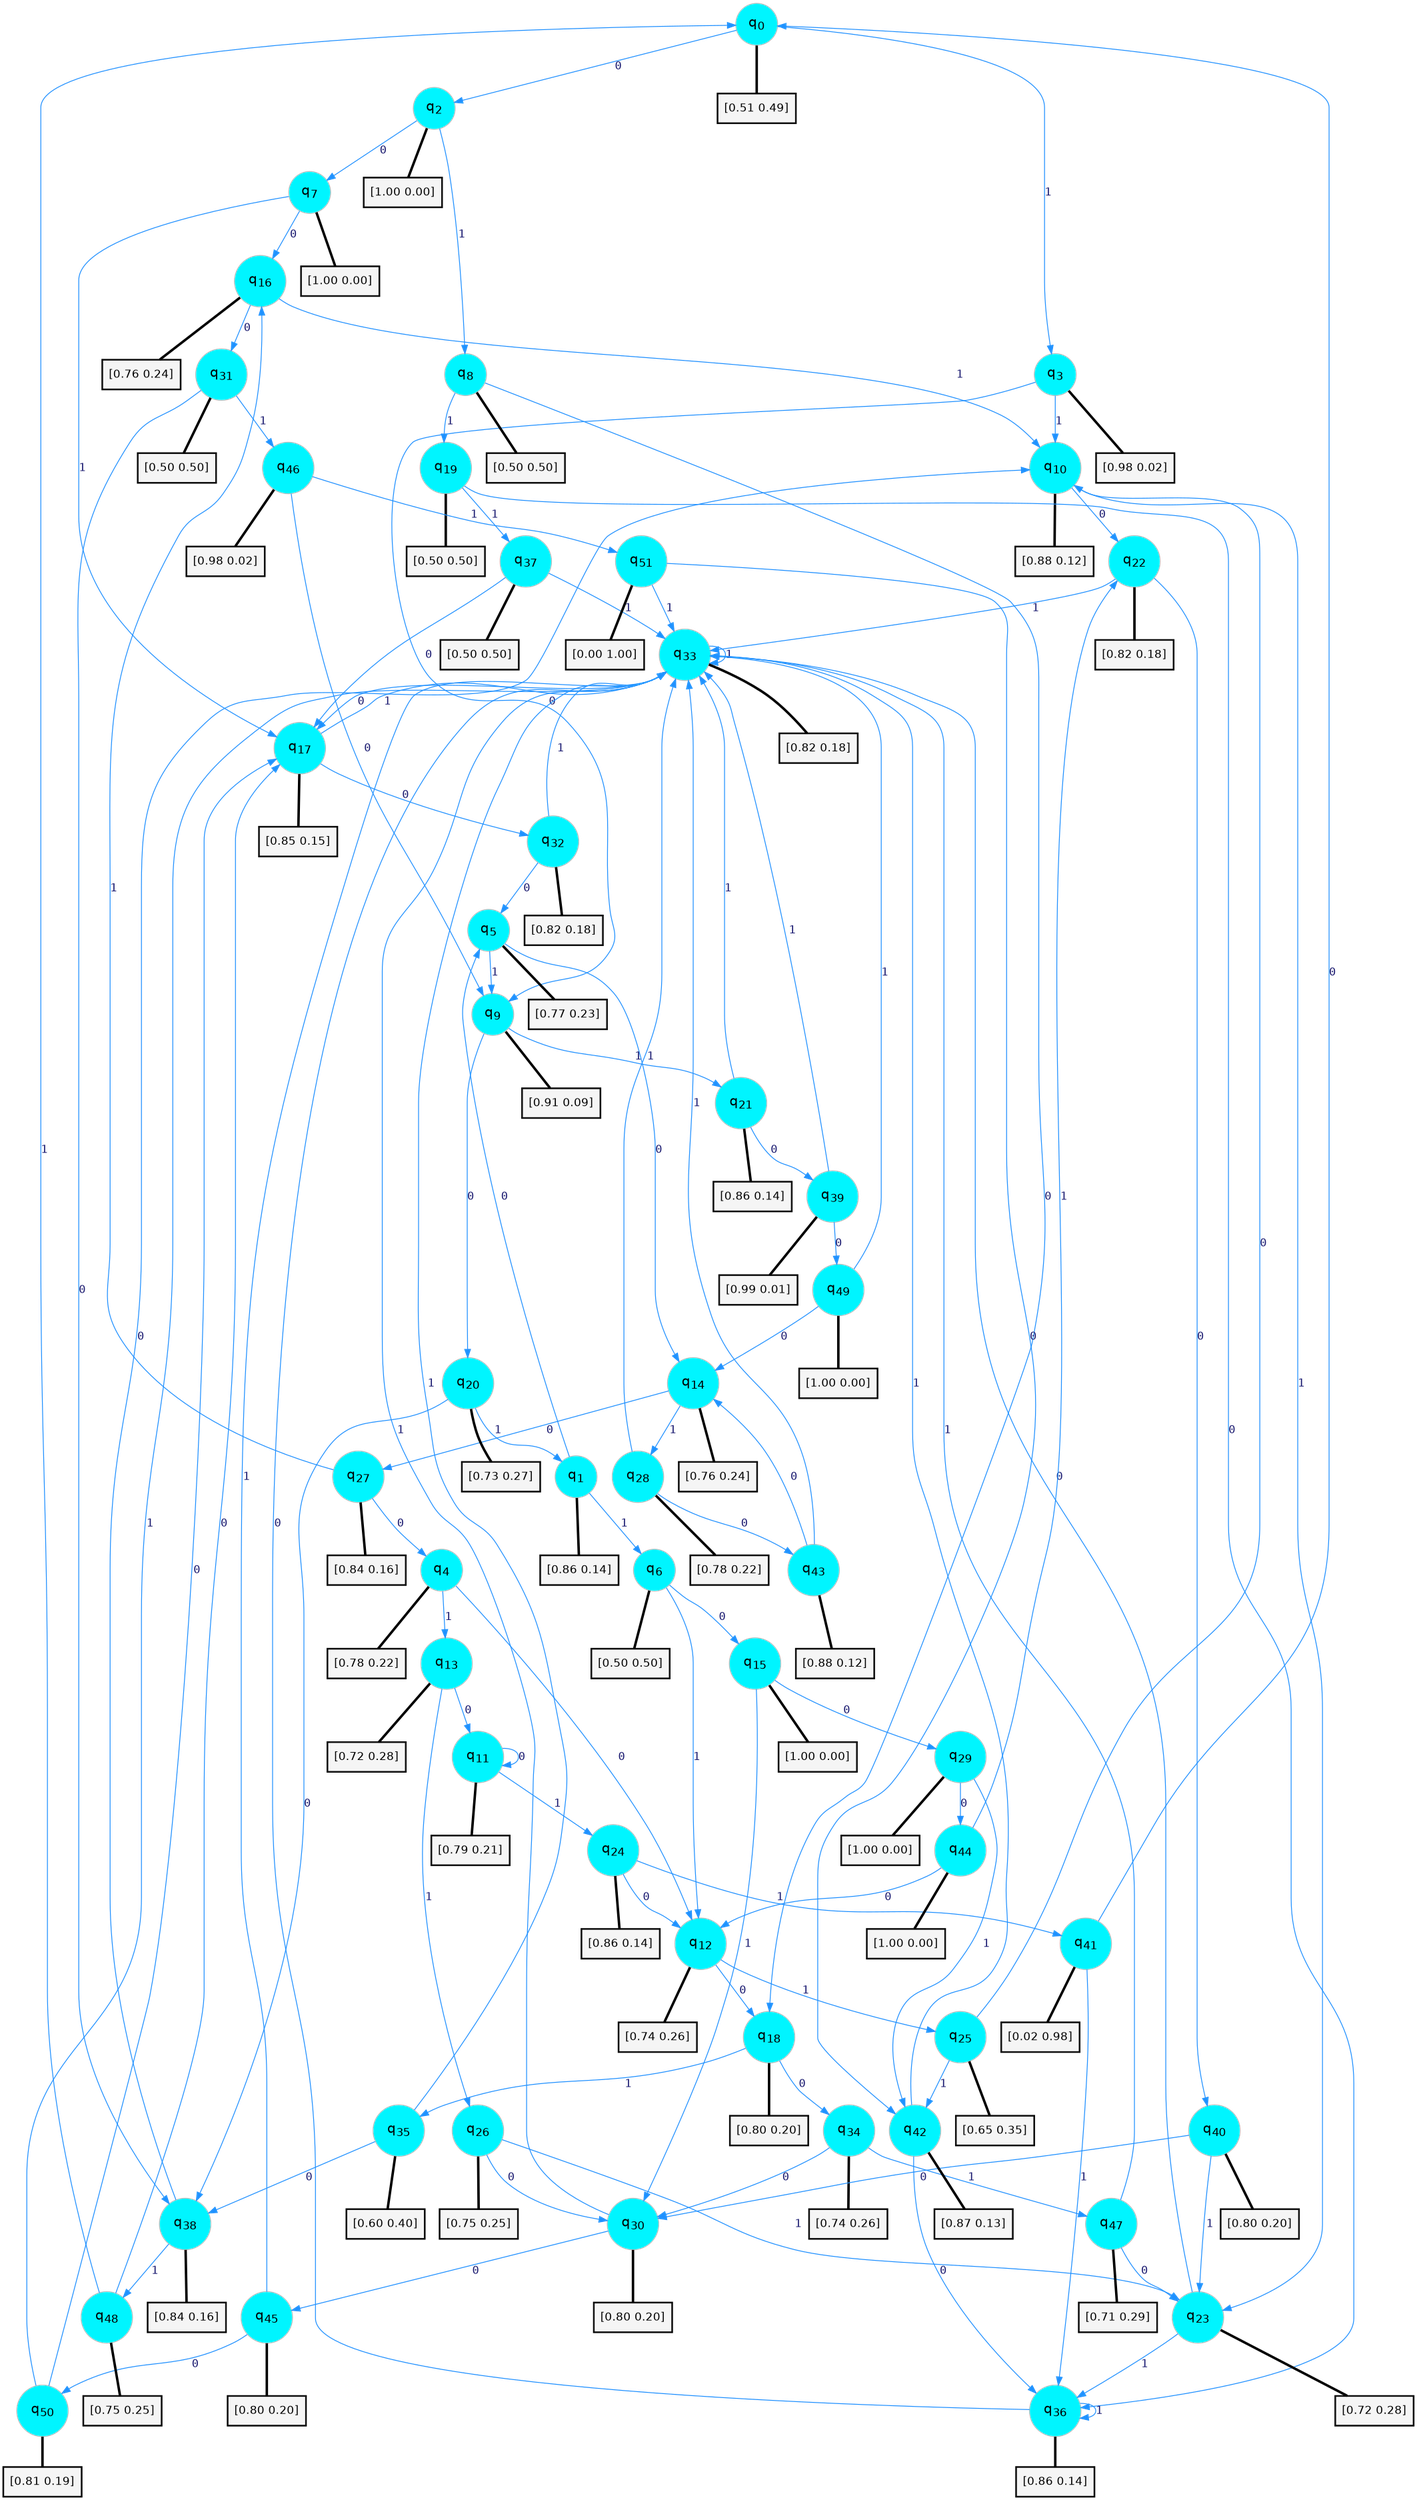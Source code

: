 digraph G {
graph [
bgcolor=transparent, dpi=300, rankdir=TD, size="40,25"];
node [
color=gray, fillcolor=turquoise1, fontcolor=black, fontname=Helvetica, fontsize=16, fontweight=bold, shape=circle, style=filled];
edge [
arrowsize=1, color=dodgerblue1, fontcolor=midnightblue, fontname=courier, fontweight=bold, penwidth=1, style=solid, weight=20];
0[label=<q<SUB>0</SUB>>];
1[label=<q<SUB>1</SUB>>];
2[label=<q<SUB>2</SUB>>];
3[label=<q<SUB>3</SUB>>];
4[label=<q<SUB>4</SUB>>];
5[label=<q<SUB>5</SUB>>];
6[label=<q<SUB>6</SUB>>];
7[label=<q<SUB>7</SUB>>];
8[label=<q<SUB>8</SUB>>];
9[label=<q<SUB>9</SUB>>];
10[label=<q<SUB>10</SUB>>];
11[label=<q<SUB>11</SUB>>];
12[label=<q<SUB>12</SUB>>];
13[label=<q<SUB>13</SUB>>];
14[label=<q<SUB>14</SUB>>];
15[label=<q<SUB>15</SUB>>];
16[label=<q<SUB>16</SUB>>];
17[label=<q<SUB>17</SUB>>];
18[label=<q<SUB>18</SUB>>];
19[label=<q<SUB>19</SUB>>];
20[label=<q<SUB>20</SUB>>];
21[label=<q<SUB>21</SUB>>];
22[label=<q<SUB>22</SUB>>];
23[label=<q<SUB>23</SUB>>];
24[label=<q<SUB>24</SUB>>];
25[label=<q<SUB>25</SUB>>];
26[label=<q<SUB>26</SUB>>];
27[label=<q<SUB>27</SUB>>];
28[label=<q<SUB>28</SUB>>];
29[label=<q<SUB>29</SUB>>];
30[label=<q<SUB>30</SUB>>];
31[label=<q<SUB>31</SUB>>];
32[label=<q<SUB>32</SUB>>];
33[label=<q<SUB>33</SUB>>];
34[label=<q<SUB>34</SUB>>];
35[label=<q<SUB>35</SUB>>];
36[label=<q<SUB>36</SUB>>];
37[label=<q<SUB>37</SUB>>];
38[label=<q<SUB>38</SUB>>];
39[label=<q<SUB>39</SUB>>];
40[label=<q<SUB>40</SUB>>];
41[label=<q<SUB>41</SUB>>];
42[label=<q<SUB>42</SUB>>];
43[label=<q<SUB>43</SUB>>];
44[label=<q<SUB>44</SUB>>];
45[label=<q<SUB>45</SUB>>];
46[label=<q<SUB>46</SUB>>];
47[label=<q<SUB>47</SUB>>];
48[label=<q<SUB>48</SUB>>];
49[label=<q<SUB>49</SUB>>];
50[label=<q<SUB>50</SUB>>];
51[label=<q<SUB>51</SUB>>];
52[label="[0.51 0.49]", shape=box,fontcolor=black, fontname=Helvetica, fontsize=14, penwidth=2, fillcolor=whitesmoke,color=black];
53[label="[0.86 0.14]", shape=box,fontcolor=black, fontname=Helvetica, fontsize=14, penwidth=2, fillcolor=whitesmoke,color=black];
54[label="[1.00 0.00]", shape=box,fontcolor=black, fontname=Helvetica, fontsize=14, penwidth=2, fillcolor=whitesmoke,color=black];
55[label="[0.98 0.02]", shape=box,fontcolor=black, fontname=Helvetica, fontsize=14, penwidth=2, fillcolor=whitesmoke,color=black];
56[label="[0.78 0.22]", shape=box,fontcolor=black, fontname=Helvetica, fontsize=14, penwidth=2, fillcolor=whitesmoke,color=black];
57[label="[0.77 0.23]", shape=box,fontcolor=black, fontname=Helvetica, fontsize=14, penwidth=2, fillcolor=whitesmoke,color=black];
58[label="[0.50 0.50]", shape=box,fontcolor=black, fontname=Helvetica, fontsize=14, penwidth=2, fillcolor=whitesmoke,color=black];
59[label="[1.00 0.00]", shape=box,fontcolor=black, fontname=Helvetica, fontsize=14, penwidth=2, fillcolor=whitesmoke,color=black];
60[label="[0.50 0.50]", shape=box,fontcolor=black, fontname=Helvetica, fontsize=14, penwidth=2, fillcolor=whitesmoke,color=black];
61[label="[0.91 0.09]", shape=box,fontcolor=black, fontname=Helvetica, fontsize=14, penwidth=2, fillcolor=whitesmoke,color=black];
62[label="[0.88 0.12]", shape=box,fontcolor=black, fontname=Helvetica, fontsize=14, penwidth=2, fillcolor=whitesmoke,color=black];
63[label="[0.79 0.21]", shape=box,fontcolor=black, fontname=Helvetica, fontsize=14, penwidth=2, fillcolor=whitesmoke,color=black];
64[label="[0.74 0.26]", shape=box,fontcolor=black, fontname=Helvetica, fontsize=14, penwidth=2, fillcolor=whitesmoke,color=black];
65[label="[0.72 0.28]", shape=box,fontcolor=black, fontname=Helvetica, fontsize=14, penwidth=2, fillcolor=whitesmoke,color=black];
66[label="[0.76 0.24]", shape=box,fontcolor=black, fontname=Helvetica, fontsize=14, penwidth=2, fillcolor=whitesmoke,color=black];
67[label="[1.00 0.00]", shape=box,fontcolor=black, fontname=Helvetica, fontsize=14, penwidth=2, fillcolor=whitesmoke,color=black];
68[label="[0.76 0.24]", shape=box,fontcolor=black, fontname=Helvetica, fontsize=14, penwidth=2, fillcolor=whitesmoke,color=black];
69[label="[0.85 0.15]", shape=box,fontcolor=black, fontname=Helvetica, fontsize=14, penwidth=2, fillcolor=whitesmoke,color=black];
70[label="[0.80 0.20]", shape=box,fontcolor=black, fontname=Helvetica, fontsize=14, penwidth=2, fillcolor=whitesmoke,color=black];
71[label="[0.50 0.50]", shape=box,fontcolor=black, fontname=Helvetica, fontsize=14, penwidth=2, fillcolor=whitesmoke,color=black];
72[label="[0.73 0.27]", shape=box,fontcolor=black, fontname=Helvetica, fontsize=14, penwidth=2, fillcolor=whitesmoke,color=black];
73[label="[0.86 0.14]", shape=box,fontcolor=black, fontname=Helvetica, fontsize=14, penwidth=2, fillcolor=whitesmoke,color=black];
74[label="[0.82 0.18]", shape=box,fontcolor=black, fontname=Helvetica, fontsize=14, penwidth=2, fillcolor=whitesmoke,color=black];
75[label="[0.72 0.28]", shape=box,fontcolor=black, fontname=Helvetica, fontsize=14, penwidth=2, fillcolor=whitesmoke,color=black];
76[label="[0.86 0.14]", shape=box,fontcolor=black, fontname=Helvetica, fontsize=14, penwidth=2, fillcolor=whitesmoke,color=black];
77[label="[0.65 0.35]", shape=box,fontcolor=black, fontname=Helvetica, fontsize=14, penwidth=2, fillcolor=whitesmoke,color=black];
78[label="[0.75 0.25]", shape=box,fontcolor=black, fontname=Helvetica, fontsize=14, penwidth=2, fillcolor=whitesmoke,color=black];
79[label="[0.84 0.16]", shape=box,fontcolor=black, fontname=Helvetica, fontsize=14, penwidth=2, fillcolor=whitesmoke,color=black];
80[label="[0.78 0.22]", shape=box,fontcolor=black, fontname=Helvetica, fontsize=14, penwidth=2, fillcolor=whitesmoke,color=black];
81[label="[1.00 0.00]", shape=box,fontcolor=black, fontname=Helvetica, fontsize=14, penwidth=2, fillcolor=whitesmoke,color=black];
82[label="[0.80 0.20]", shape=box,fontcolor=black, fontname=Helvetica, fontsize=14, penwidth=2, fillcolor=whitesmoke,color=black];
83[label="[0.50 0.50]", shape=box,fontcolor=black, fontname=Helvetica, fontsize=14, penwidth=2, fillcolor=whitesmoke,color=black];
84[label="[0.82 0.18]", shape=box,fontcolor=black, fontname=Helvetica, fontsize=14, penwidth=2, fillcolor=whitesmoke,color=black];
85[label="[0.82 0.18]", shape=box,fontcolor=black, fontname=Helvetica, fontsize=14, penwidth=2, fillcolor=whitesmoke,color=black];
86[label="[0.74 0.26]", shape=box,fontcolor=black, fontname=Helvetica, fontsize=14, penwidth=2, fillcolor=whitesmoke,color=black];
87[label="[0.60 0.40]", shape=box,fontcolor=black, fontname=Helvetica, fontsize=14, penwidth=2, fillcolor=whitesmoke,color=black];
88[label="[0.86 0.14]", shape=box,fontcolor=black, fontname=Helvetica, fontsize=14, penwidth=2, fillcolor=whitesmoke,color=black];
89[label="[0.50 0.50]", shape=box,fontcolor=black, fontname=Helvetica, fontsize=14, penwidth=2, fillcolor=whitesmoke,color=black];
90[label="[0.84 0.16]", shape=box,fontcolor=black, fontname=Helvetica, fontsize=14, penwidth=2, fillcolor=whitesmoke,color=black];
91[label="[0.99 0.01]", shape=box,fontcolor=black, fontname=Helvetica, fontsize=14, penwidth=2, fillcolor=whitesmoke,color=black];
92[label="[0.80 0.20]", shape=box,fontcolor=black, fontname=Helvetica, fontsize=14, penwidth=2, fillcolor=whitesmoke,color=black];
93[label="[0.02 0.98]", shape=box,fontcolor=black, fontname=Helvetica, fontsize=14, penwidth=2, fillcolor=whitesmoke,color=black];
94[label="[0.87 0.13]", shape=box,fontcolor=black, fontname=Helvetica, fontsize=14, penwidth=2, fillcolor=whitesmoke,color=black];
95[label="[0.88 0.12]", shape=box,fontcolor=black, fontname=Helvetica, fontsize=14, penwidth=2, fillcolor=whitesmoke,color=black];
96[label="[1.00 0.00]", shape=box,fontcolor=black, fontname=Helvetica, fontsize=14, penwidth=2, fillcolor=whitesmoke,color=black];
97[label="[0.80 0.20]", shape=box,fontcolor=black, fontname=Helvetica, fontsize=14, penwidth=2, fillcolor=whitesmoke,color=black];
98[label="[0.98 0.02]", shape=box,fontcolor=black, fontname=Helvetica, fontsize=14, penwidth=2, fillcolor=whitesmoke,color=black];
99[label="[0.71 0.29]", shape=box,fontcolor=black, fontname=Helvetica, fontsize=14, penwidth=2, fillcolor=whitesmoke,color=black];
100[label="[0.75 0.25]", shape=box,fontcolor=black, fontname=Helvetica, fontsize=14, penwidth=2, fillcolor=whitesmoke,color=black];
101[label="[1.00 0.00]", shape=box,fontcolor=black, fontname=Helvetica, fontsize=14, penwidth=2, fillcolor=whitesmoke,color=black];
102[label="[0.81 0.19]", shape=box,fontcolor=black, fontname=Helvetica, fontsize=14, penwidth=2, fillcolor=whitesmoke,color=black];
103[label="[0.00 1.00]", shape=box,fontcolor=black, fontname=Helvetica, fontsize=14, penwidth=2, fillcolor=whitesmoke,color=black];
0->2 [label=0];
0->3 [label=1];
0->52 [arrowhead=none, penwidth=3,color=black];
1->5 [label=0];
1->6 [label=1];
1->53 [arrowhead=none, penwidth=3,color=black];
2->7 [label=0];
2->8 [label=1];
2->54 [arrowhead=none, penwidth=3,color=black];
3->9 [label=0];
3->10 [label=1];
3->55 [arrowhead=none, penwidth=3,color=black];
4->12 [label=0];
4->13 [label=1];
4->56 [arrowhead=none, penwidth=3,color=black];
5->14 [label=0];
5->9 [label=1];
5->57 [arrowhead=none, penwidth=3,color=black];
6->15 [label=0];
6->12 [label=1];
6->58 [arrowhead=none, penwidth=3,color=black];
7->16 [label=0];
7->17 [label=1];
7->59 [arrowhead=none, penwidth=3,color=black];
8->18 [label=0];
8->19 [label=1];
8->60 [arrowhead=none, penwidth=3,color=black];
9->20 [label=0];
9->21 [label=1];
9->61 [arrowhead=none, penwidth=3,color=black];
10->22 [label=0];
10->23 [label=1];
10->62 [arrowhead=none, penwidth=3,color=black];
11->11 [label=0];
11->24 [label=1];
11->63 [arrowhead=none, penwidth=3,color=black];
12->18 [label=0];
12->25 [label=1];
12->64 [arrowhead=none, penwidth=3,color=black];
13->11 [label=0];
13->26 [label=1];
13->65 [arrowhead=none, penwidth=3,color=black];
14->27 [label=0];
14->28 [label=1];
14->66 [arrowhead=none, penwidth=3,color=black];
15->29 [label=0];
15->30 [label=1];
15->67 [arrowhead=none, penwidth=3,color=black];
16->31 [label=0];
16->10 [label=1];
16->68 [arrowhead=none, penwidth=3,color=black];
17->32 [label=0];
17->33 [label=1];
17->69 [arrowhead=none, penwidth=3,color=black];
18->34 [label=0];
18->35 [label=1];
18->70 [arrowhead=none, penwidth=3,color=black];
19->36 [label=0];
19->37 [label=1];
19->71 [arrowhead=none, penwidth=3,color=black];
20->38 [label=0];
20->1 [label=1];
20->72 [arrowhead=none, penwidth=3,color=black];
21->39 [label=0];
21->33 [label=1];
21->73 [arrowhead=none, penwidth=3,color=black];
22->40 [label=0];
22->33 [label=1];
22->74 [arrowhead=none, penwidth=3,color=black];
23->33 [label=0];
23->36 [label=1];
23->75 [arrowhead=none, penwidth=3,color=black];
24->12 [label=0];
24->41 [label=1];
24->76 [arrowhead=none, penwidth=3,color=black];
25->10 [label=0];
25->42 [label=1];
25->77 [arrowhead=none, penwidth=3,color=black];
26->30 [label=0];
26->23 [label=1];
26->78 [arrowhead=none, penwidth=3,color=black];
27->4 [label=0];
27->16 [label=1];
27->79 [arrowhead=none, penwidth=3,color=black];
28->43 [label=0];
28->33 [label=1];
28->80 [arrowhead=none, penwidth=3,color=black];
29->44 [label=0];
29->42 [label=1];
29->81 [arrowhead=none, penwidth=3,color=black];
30->45 [label=0];
30->33 [label=1];
30->82 [arrowhead=none, penwidth=3,color=black];
31->38 [label=0];
31->46 [label=1];
31->83 [arrowhead=none, penwidth=3,color=black];
32->5 [label=0];
32->33 [label=1];
32->84 [arrowhead=none, penwidth=3,color=black];
33->17 [label=0];
33->33 [label=1];
33->85 [arrowhead=none, penwidth=3,color=black];
34->30 [label=0];
34->47 [label=1];
34->86 [arrowhead=none, penwidth=3,color=black];
35->38 [label=0];
35->33 [label=1];
35->87 [arrowhead=none, penwidth=3,color=black];
36->33 [label=0];
36->36 [label=1];
36->88 [arrowhead=none, penwidth=3,color=black];
37->17 [label=0];
37->33 [label=1];
37->89 [arrowhead=none, penwidth=3,color=black];
38->10 [label=0];
38->48 [label=1];
38->90 [arrowhead=none, penwidth=3,color=black];
39->49 [label=0];
39->33 [label=1];
39->91 [arrowhead=none, penwidth=3,color=black];
40->30 [label=0];
40->23 [label=1];
40->92 [arrowhead=none, penwidth=3,color=black];
41->0 [label=0];
41->36 [label=1];
41->93 [arrowhead=none, penwidth=3,color=black];
42->36 [label=0];
42->33 [label=1];
42->94 [arrowhead=none, penwidth=3,color=black];
43->14 [label=0];
43->33 [label=1];
43->95 [arrowhead=none, penwidth=3,color=black];
44->12 [label=0];
44->22 [label=1];
44->96 [arrowhead=none, penwidth=3,color=black];
45->50 [label=0];
45->33 [label=1];
45->97 [arrowhead=none, penwidth=3,color=black];
46->9 [label=0];
46->51 [label=1];
46->98 [arrowhead=none, penwidth=3,color=black];
47->23 [label=0];
47->33 [label=1];
47->99 [arrowhead=none, penwidth=3,color=black];
48->17 [label=0];
48->0 [label=1];
48->100 [arrowhead=none, penwidth=3,color=black];
49->14 [label=0];
49->33 [label=1];
49->101 [arrowhead=none, penwidth=3,color=black];
50->17 [label=0];
50->33 [label=1];
50->102 [arrowhead=none, penwidth=3,color=black];
51->42 [label=0];
51->33 [label=1];
51->103 [arrowhead=none, penwidth=3,color=black];
}
